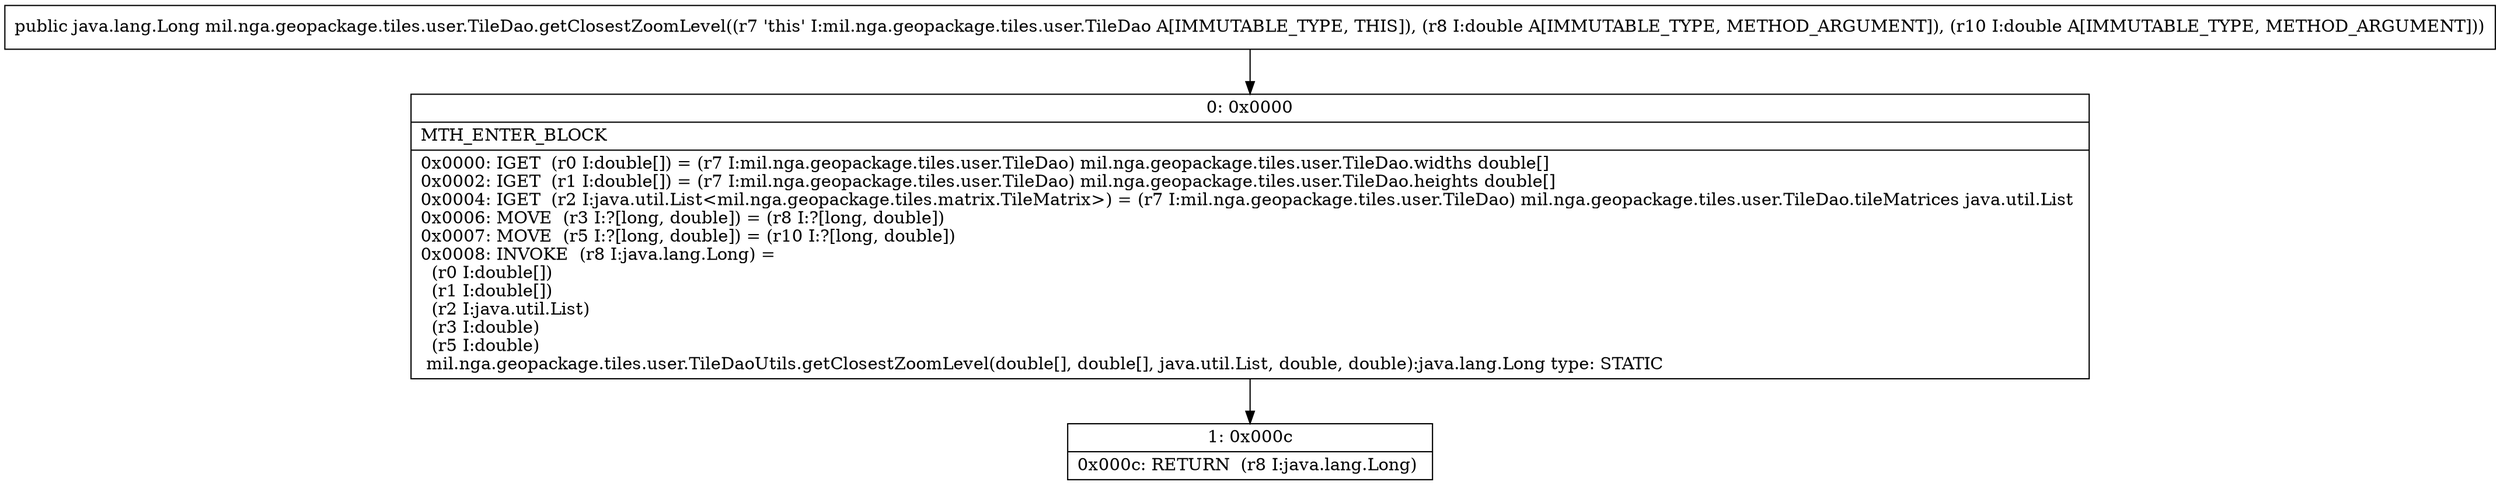 digraph "CFG formil.nga.geopackage.tiles.user.TileDao.getClosestZoomLevel(DD)Ljava\/lang\/Long;" {
Node_0 [shape=record,label="{0\:\ 0x0000|MTH_ENTER_BLOCK\l|0x0000: IGET  (r0 I:double[]) = (r7 I:mil.nga.geopackage.tiles.user.TileDao) mil.nga.geopackage.tiles.user.TileDao.widths double[] \l0x0002: IGET  (r1 I:double[]) = (r7 I:mil.nga.geopackage.tiles.user.TileDao) mil.nga.geopackage.tiles.user.TileDao.heights double[] \l0x0004: IGET  (r2 I:java.util.List\<mil.nga.geopackage.tiles.matrix.TileMatrix\>) = (r7 I:mil.nga.geopackage.tiles.user.TileDao) mil.nga.geopackage.tiles.user.TileDao.tileMatrices java.util.List \l0x0006: MOVE  (r3 I:?[long, double]) = (r8 I:?[long, double]) \l0x0007: MOVE  (r5 I:?[long, double]) = (r10 I:?[long, double]) \l0x0008: INVOKE  (r8 I:java.lang.Long) = \l  (r0 I:double[])\l  (r1 I:double[])\l  (r2 I:java.util.List)\l  (r3 I:double)\l  (r5 I:double)\l mil.nga.geopackage.tiles.user.TileDaoUtils.getClosestZoomLevel(double[], double[], java.util.List, double, double):java.lang.Long type: STATIC \l}"];
Node_1 [shape=record,label="{1\:\ 0x000c|0x000c: RETURN  (r8 I:java.lang.Long) \l}"];
MethodNode[shape=record,label="{public java.lang.Long mil.nga.geopackage.tiles.user.TileDao.getClosestZoomLevel((r7 'this' I:mil.nga.geopackage.tiles.user.TileDao A[IMMUTABLE_TYPE, THIS]), (r8 I:double A[IMMUTABLE_TYPE, METHOD_ARGUMENT]), (r10 I:double A[IMMUTABLE_TYPE, METHOD_ARGUMENT])) }"];
MethodNode -> Node_0;
Node_0 -> Node_1;
}

